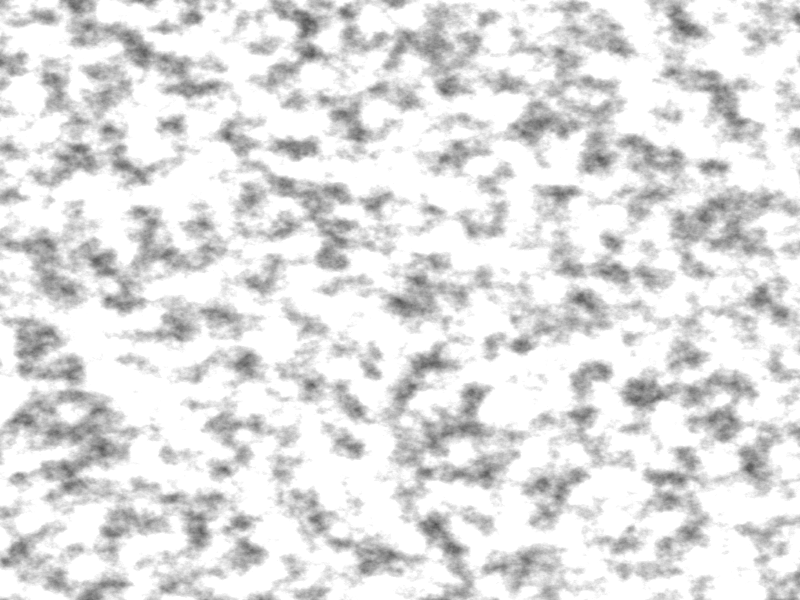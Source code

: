 // Persistence Of Vision raytracer version 3.5 sample file.
// File: slopemt_dat.pov
// Date: August 30 2001
// Auth: Rune S. Johansen
// Desc: Render this file and then render SLOPEMT.POV.
// 
// +w400 +h400

global_settings {noise_generator 1 hf_gray_16}

camera {
   location 22*y
   up y
   right x
   look_at 0
}

light_source {y, color 1}

plane {
   y, 0
   texture {
      pigment {
         wrinkles
         scale 0.8
         color_map {
            [0.0, color rgb 0.3]
            [1.0, color rgb 1.6]
         }
      }
      finish {ambient 0 diffuse 1}
   }
   texture {
      pigment {
         spherical translate -0.2*x
         color_map {
            [0.0, color rgb 1 transmit 1.0]
            [0.3, color rgb 1 transmit 0.3]
            [1.0, color rgb 1 transmit 0.0]
         }
      }
      finish {ambient 0 diffuse 1}
   }
}
